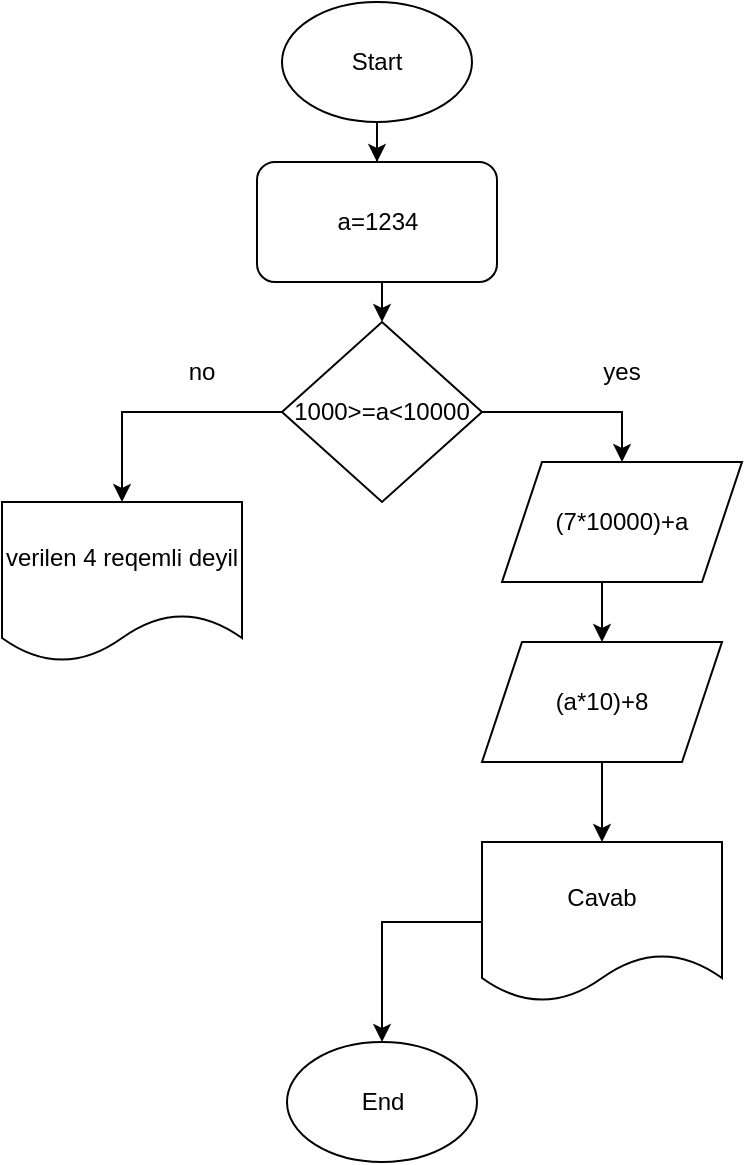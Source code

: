 <mxfile version="16.5.1" type="device"><diagram id="b3MnFwV_T5axRFGZdDfa" name="Page-1"><mxGraphModel dx="1038" dy="547" grid="1" gridSize="10" guides="1" tooltips="1" connect="1" arrows="1" fold="1" page="1" pageScale="1" pageWidth="850" pageHeight="1100" math="0" shadow="0"><root><mxCell id="0"/><mxCell id="1" parent="0"/><mxCell id="4rTw-6MBkabfjYn0XVxR-5" style="edgeStyle=orthogonalEdgeStyle;rounded=0;orthogonalLoop=1;jettySize=auto;html=1;entryX=0.5;entryY=0;entryDx=0;entryDy=0;" parent="1" source="4rTw-6MBkabfjYn0XVxR-1" target="4rTw-6MBkabfjYn0XVxR-4" edge="1"><mxGeometry relative="1" as="geometry"/></mxCell><mxCell id="4rTw-6MBkabfjYn0XVxR-1" value="Start" style="ellipse;whiteSpace=wrap;html=1;" parent="1" vertex="1"><mxGeometry x="390" y="20" width="95" height="60" as="geometry"/></mxCell><mxCell id="4rTw-6MBkabfjYn0XVxR-3" value="End" style="ellipse;whiteSpace=wrap;html=1;" parent="1" vertex="1"><mxGeometry x="392.5" y="540" width="95" height="60" as="geometry"/></mxCell><mxCell id="4rTw-6MBkabfjYn0XVxR-7" style="edgeStyle=orthogonalEdgeStyle;rounded=0;orthogonalLoop=1;jettySize=auto;html=1;exitX=0.5;exitY=1;exitDx=0;exitDy=0;entryX=0.5;entryY=0;entryDx=0;entryDy=0;" parent="1" source="4rTw-6MBkabfjYn0XVxR-4" target="4rTw-6MBkabfjYn0XVxR-6" edge="1"><mxGeometry relative="1" as="geometry"/></mxCell><mxCell id="4rTw-6MBkabfjYn0XVxR-4" value="a=1234" style="rounded=1;whiteSpace=wrap;html=1;" parent="1" vertex="1"><mxGeometry x="377.5" y="100" width="120" height="60" as="geometry"/></mxCell><mxCell id="4rTw-6MBkabfjYn0XVxR-11" style="edgeStyle=orthogonalEdgeStyle;rounded=0;orthogonalLoop=1;jettySize=auto;html=1;exitX=0;exitY=0.5;exitDx=0;exitDy=0;entryX=0.5;entryY=0;entryDx=0;entryDy=0;" parent="1" source="4rTw-6MBkabfjYn0XVxR-6" target="4rTw-6MBkabfjYn0XVxR-10" edge="1"><mxGeometry relative="1" as="geometry"/></mxCell><mxCell id="4rTw-6MBkabfjYn0XVxR-13" style="edgeStyle=orthogonalEdgeStyle;rounded=0;orthogonalLoop=1;jettySize=auto;html=1;exitX=1;exitY=0.5;exitDx=0;exitDy=0;entryX=0.5;entryY=0;entryDx=0;entryDy=0;" parent="1" source="4rTw-6MBkabfjYn0XVxR-6" target="4rTw-6MBkabfjYn0XVxR-12" edge="1"><mxGeometry relative="1" as="geometry"/></mxCell><mxCell id="4rTw-6MBkabfjYn0XVxR-6" value="1000&amp;gt;=a&amp;lt;10000" style="rhombus;whiteSpace=wrap;html=1;" parent="1" vertex="1"><mxGeometry x="390" y="180" width="100" height="90" as="geometry"/></mxCell><mxCell id="4rTw-6MBkabfjYn0XVxR-8" value="no" style="text;html=1;strokeColor=none;fillColor=none;align=center;verticalAlign=middle;whiteSpace=wrap;rounded=0;" parent="1" vertex="1"><mxGeometry x="320" y="190" width="60" height="30" as="geometry"/></mxCell><mxCell id="4rTw-6MBkabfjYn0XVxR-9" value="yes" style="text;html=1;strokeColor=none;fillColor=none;align=center;verticalAlign=middle;whiteSpace=wrap;rounded=0;" parent="1" vertex="1"><mxGeometry x="530" y="190" width="60" height="30" as="geometry"/></mxCell><mxCell id="4rTw-6MBkabfjYn0XVxR-10" value="verilen 4 reqemli deyil" style="shape=document;whiteSpace=wrap;html=1;boundedLbl=1;" parent="1" vertex="1"><mxGeometry x="250" y="270" width="120" height="80" as="geometry"/></mxCell><mxCell id="4rTw-6MBkabfjYn0XVxR-15" style="edgeStyle=orthogonalEdgeStyle;rounded=0;orthogonalLoop=1;jettySize=auto;html=1;exitX=0.5;exitY=1;exitDx=0;exitDy=0;entryX=0.5;entryY=0;entryDx=0;entryDy=0;" parent="1" source="4rTw-6MBkabfjYn0XVxR-12" target="4rTw-6MBkabfjYn0XVxR-14" edge="1"><mxGeometry relative="1" as="geometry"/></mxCell><mxCell id="4rTw-6MBkabfjYn0XVxR-12" value="(7*10000)+a" style="shape=parallelogram;perimeter=parallelogramPerimeter;whiteSpace=wrap;html=1;fixedSize=1;" parent="1" vertex="1"><mxGeometry x="500" y="250" width="120" height="60" as="geometry"/></mxCell><mxCell id="4rTw-6MBkabfjYn0XVxR-18" style="edgeStyle=orthogonalEdgeStyle;rounded=0;orthogonalLoop=1;jettySize=auto;html=1;entryX=0.5;entryY=0;entryDx=0;entryDy=0;" parent="1" source="4rTw-6MBkabfjYn0XVxR-14" target="4rTw-6MBkabfjYn0XVxR-16" edge="1"><mxGeometry relative="1" as="geometry"/></mxCell><mxCell id="4rTw-6MBkabfjYn0XVxR-14" value="(a*10)+8" style="shape=parallelogram;perimeter=parallelogramPerimeter;whiteSpace=wrap;html=1;fixedSize=1;" parent="1" vertex="1"><mxGeometry x="490" y="340" width="120" height="60" as="geometry"/></mxCell><mxCell id="4rTw-6MBkabfjYn0XVxR-19" style="edgeStyle=orthogonalEdgeStyle;rounded=0;orthogonalLoop=1;jettySize=auto;html=1;" parent="1" source="4rTw-6MBkabfjYn0XVxR-16" target="4rTw-6MBkabfjYn0XVxR-3" edge="1"><mxGeometry relative="1" as="geometry"/></mxCell><mxCell id="4rTw-6MBkabfjYn0XVxR-16" value="Cavab" style="shape=document;whiteSpace=wrap;html=1;boundedLbl=1;" parent="1" vertex="1"><mxGeometry x="490" y="440" width="120" height="80" as="geometry"/></mxCell></root></mxGraphModel></diagram></mxfile>